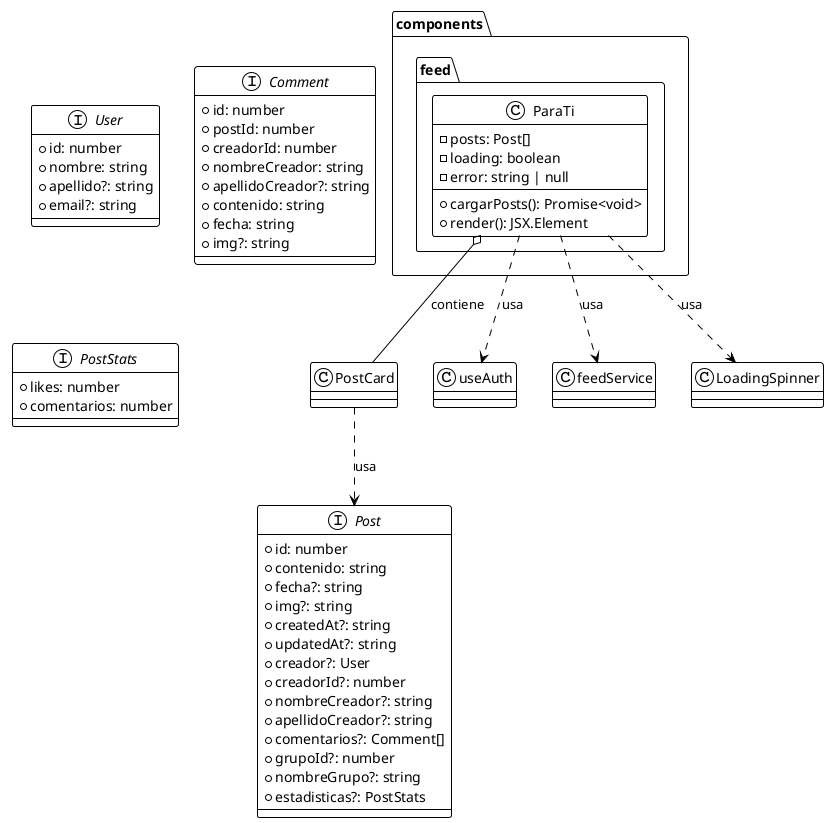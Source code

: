 @startuml Feed
!theme plain
skinparam classStyle rectangle

package "components.feed" {
    class ParaTi {
        -posts: Post[]
        -loading: boolean
        -error: string | null
        +cargarPosts(): Promise<void>
        +render(): JSX.Element
    }
}

' Interfaces
interface Post {
    +id: number
    +contenido: string
    +fecha?: string
    +img?: string
    +createdAt?: string
    +updatedAt?: string
    +creador?: User
    +creadorId?: number
    +nombreCreador?: string
    +apellidoCreador?: string
    +comentarios?: Comment[]
    +grupoId?: number
    +nombreGrupo?: string
    +estadisticas?: PostStats
}

interface User {
    +id: number
    +nombre: string
    +apellido?: string
    +email?: string
}

interface Comment {
    +id: number
    +postId: number
    +creadorId: number
    +nombreCreador: string
    +apellidoCreador?: string
    +contenido: string
    +fecha: string
    +img?: string
}

interface PostStats {
    +likes: number
    +comentarios: number
}

' Relaciones
ParaTi o-- PostCard : contiene

' Dependencias
ParaTi ..> useAuth : usa
ParaTi ..> feedService : usa
ParaTi ..> LoadingSpinner : usa
PostCard ..> Post : usa

@enduml 
